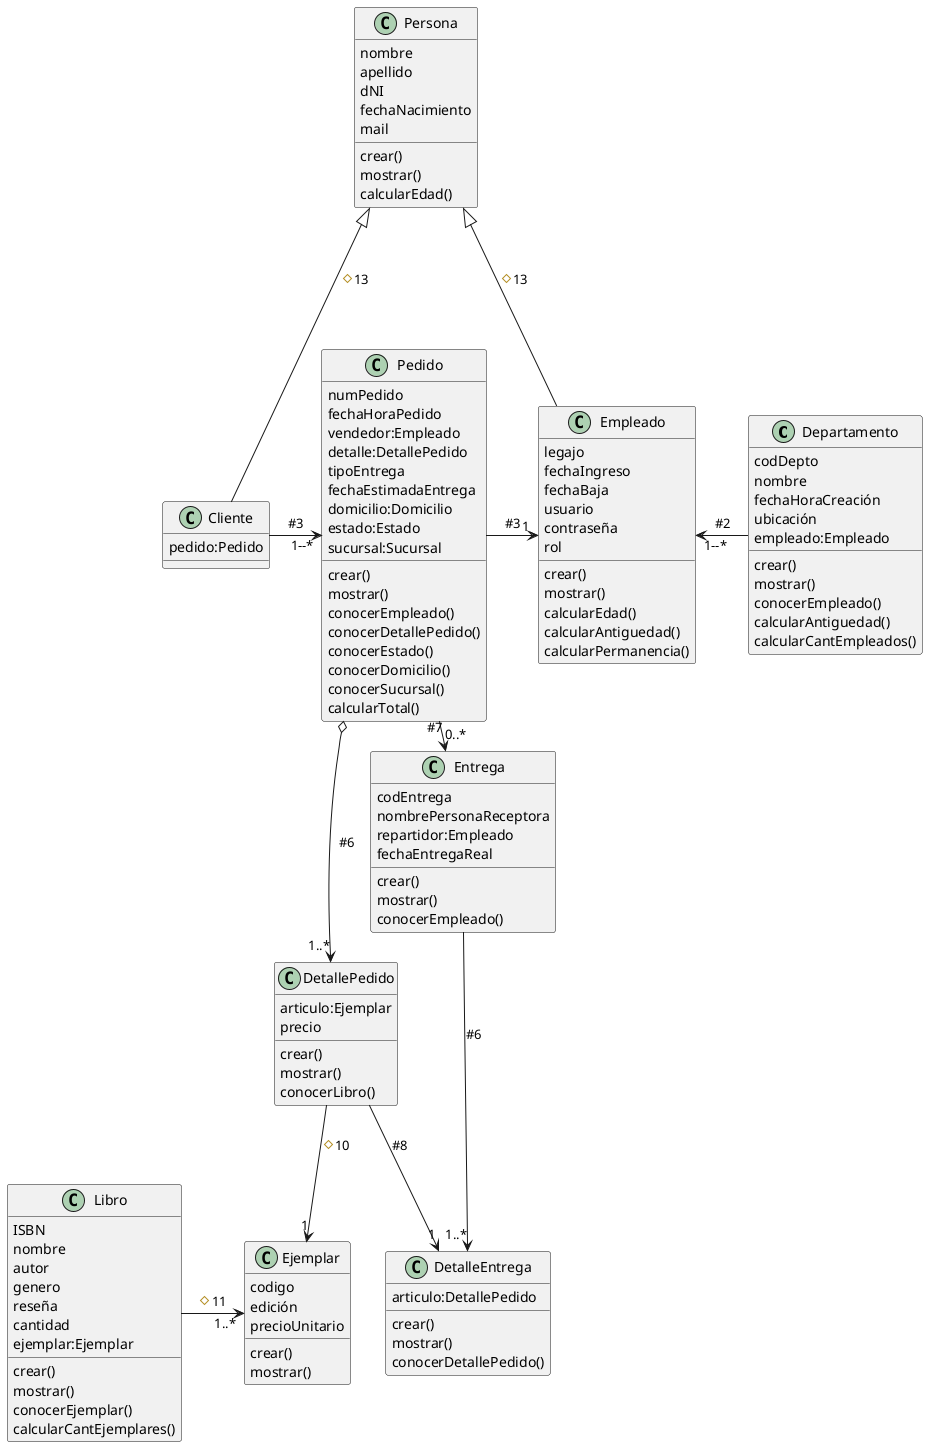 @startuml
class Departamento {
codDepto
nombre
fechaHoraCreación
ubicación
empleado:Empleado
crear()
mostrar()
conocerEmpleado()
calcularAntiguedad()
calcularCantEmpleados()
}


class Persona {
nombre
apellido
dNI
fechaNacimiento
mail
crear()
mostrar()
calcularEdad()
}

class Empleado {
legajo
fechaIngreso
fechaBaja
usuario
contraseña
rol
crear()
mostrar()
calcularEdad()
calcularAntiguedad()
calcularPermanencia()
}

class Pedido {
numPedido
fechaHoraPedido
vendedor:Empleado
detalle:DetallePedido
tipoEntrega
fechaEstimadaEntrega
domicilio:Domicilio
estado:Estado
sucursal:Sucursal
crear()
mostrar()
conocerEmpleado()
conocerDetallePedido()
conocerEstado()
conocerDomicilio()
conocerSucursal()
calcularTotal()
}

class DetallePedido {
articulo:Ejemplar
precio
crear()
mostrar()
conocerLibro()
}

class Entrega {
codEntrega
nombrePersonaReceptora
repartidor:Empleado
fechaEntregaReal
crear()
mostrar()
conocerEmpleado()
}

class DetalleEntrega {
articulo:DetallePedido
crear()
mostrar()
conocerDetallePedido()
}

class Cliente {
pedido:Pedido
}

class Libro {
ISBN
nombre
autor
genero
reseña
cantidad
ejemplar:Ejemplar
crear()
mostrar()
conocerEjemplar()
calcularCantEjemplares()
}

class Ejemplar {
codigo
edición
precioUnitario
crear()
mostrar()
}

Empleado "1--*" <- Departamento :#2
Cliente -> "1--*" Pedido :#3
Pedido -> "1" Empleado :#3
Pedido o--> "1..*" DetallePedido :#6
DetallePedido --> "1" Ejemplar :#10
Pedido -> "0..*" Entrega :#7
Libro -> "1..*" Ejemplar :#11
Entrega --> "1..*" DetalleEntrega :#6
DetallePedido --> "1" DetalleEntrega :#8

Persona <|--- Cliente :#13
Persona <|--- Empleado :#13
@enduml